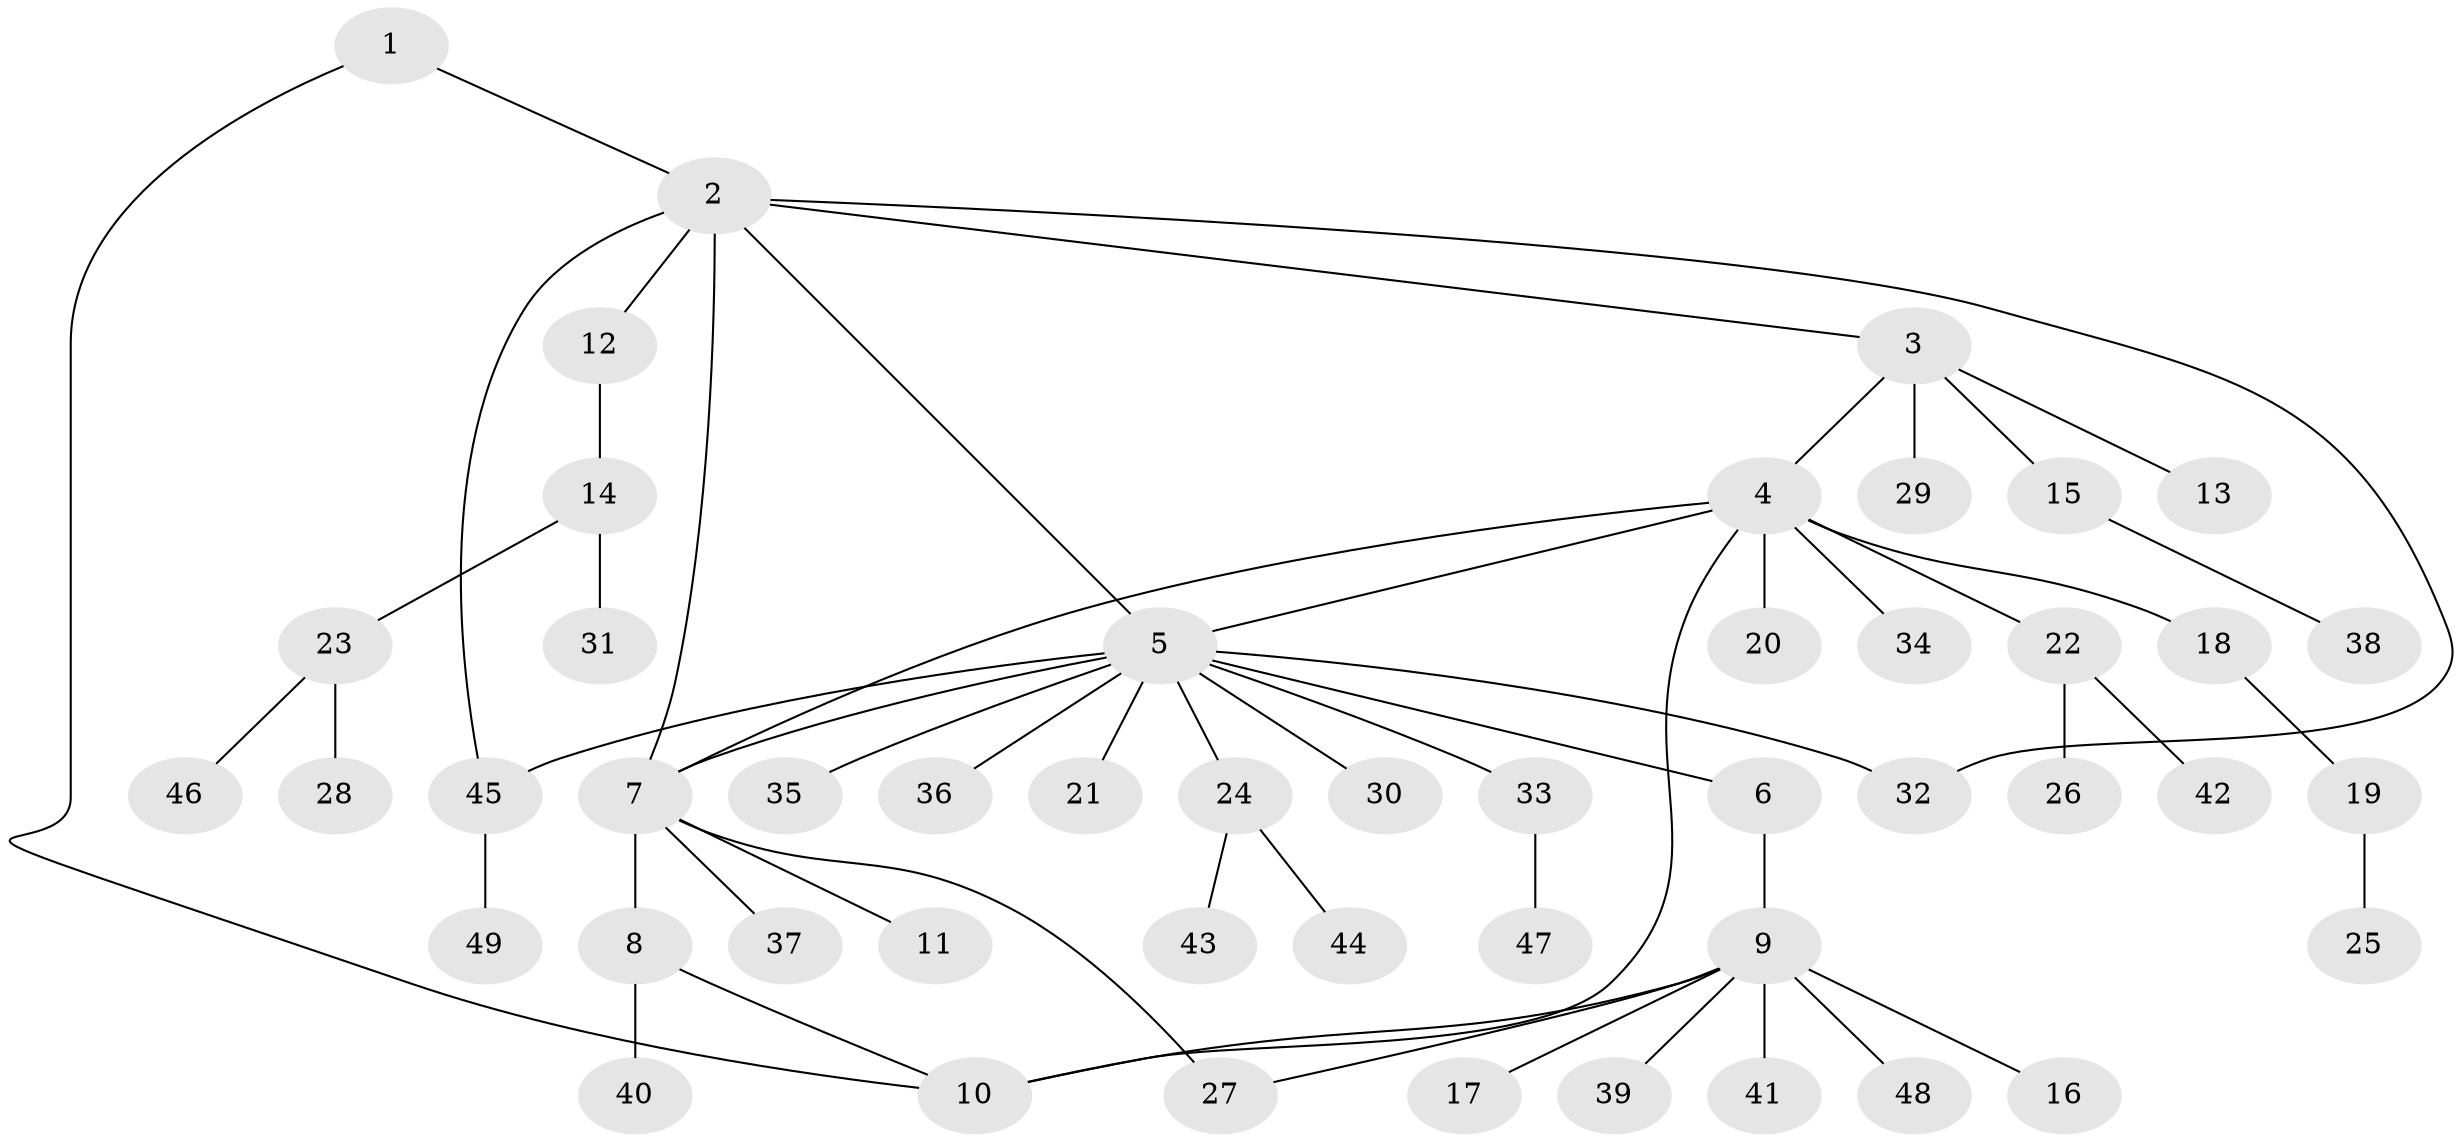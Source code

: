 // Generated by graph-tools (version 1.1) at 2025/26/03/09/25 03:26:36]
// undirected, 49 vertices, 57 edges
graph export_dot {
graph [start="1"]
  node [color=gray90,style=filled];
  1;
  2;
  3;
  4;
  5;
  6;
  7;
  8;
  9;
  10;
  11;
  12;
  13;
  14;
  15;
  16;
  17;
  18;
  19;
  20;
  21;
  22;
  23;
  24;
  25;
  26;
  27;
  28;
  29;
  30;
  31;
  32;
  33;
  34;
  35;
  36;
  37;
  38;
  39;
  40;
  41;
  42;
  43;
  44;
  45;
  46;
  47;
  48;
  49;
  1 -- 2;
  1 -- 10;
  2 -- 3;
  2 -- 5;
  2 -- 7;
  2 -- 12;
  2 -- 32;
  2 -- 45;
  3 -- 4;
  3 -- 13;
  3 -- 15;
  3 -- 29;
  4 -- 5;
  4 -- 7;
  4 -- 10;
  4 -- 18;
  4 -- 20;
  4 -- 22;
  4 -- 34;
  5 -- 6;
  5 -- 7;
  5 -- 21;
  5 -- 24;
  5 -- 30;
  5 -- 32;
  5 -- 33;
  5 -- 35;
  5 -- 36;
  5 -- 45;
  6 -- 9;
  7 -- 8;
  7 -- 11;
  7 -- 27;
  7 -- 37;
  8 -- 10;
  8 -- 40;
  9 -- 10;
  9 -- 16;
  9 -- 17;
  9 -- 27;
  9 -- 39;
  9 -- 41;
  9 -- 48;
  12 -- 14;
  14 -- 23;
  14 -- 31;
  15 -- 38;
  18 -- 19;
  19 -- 25;
  22 -- 26;
  22 -- 42;
  23 -- 28;
  23 -- 46;
  24 -- 43;
  24 -- 44;
  33 -- 47;
  45 -- 49;
}
